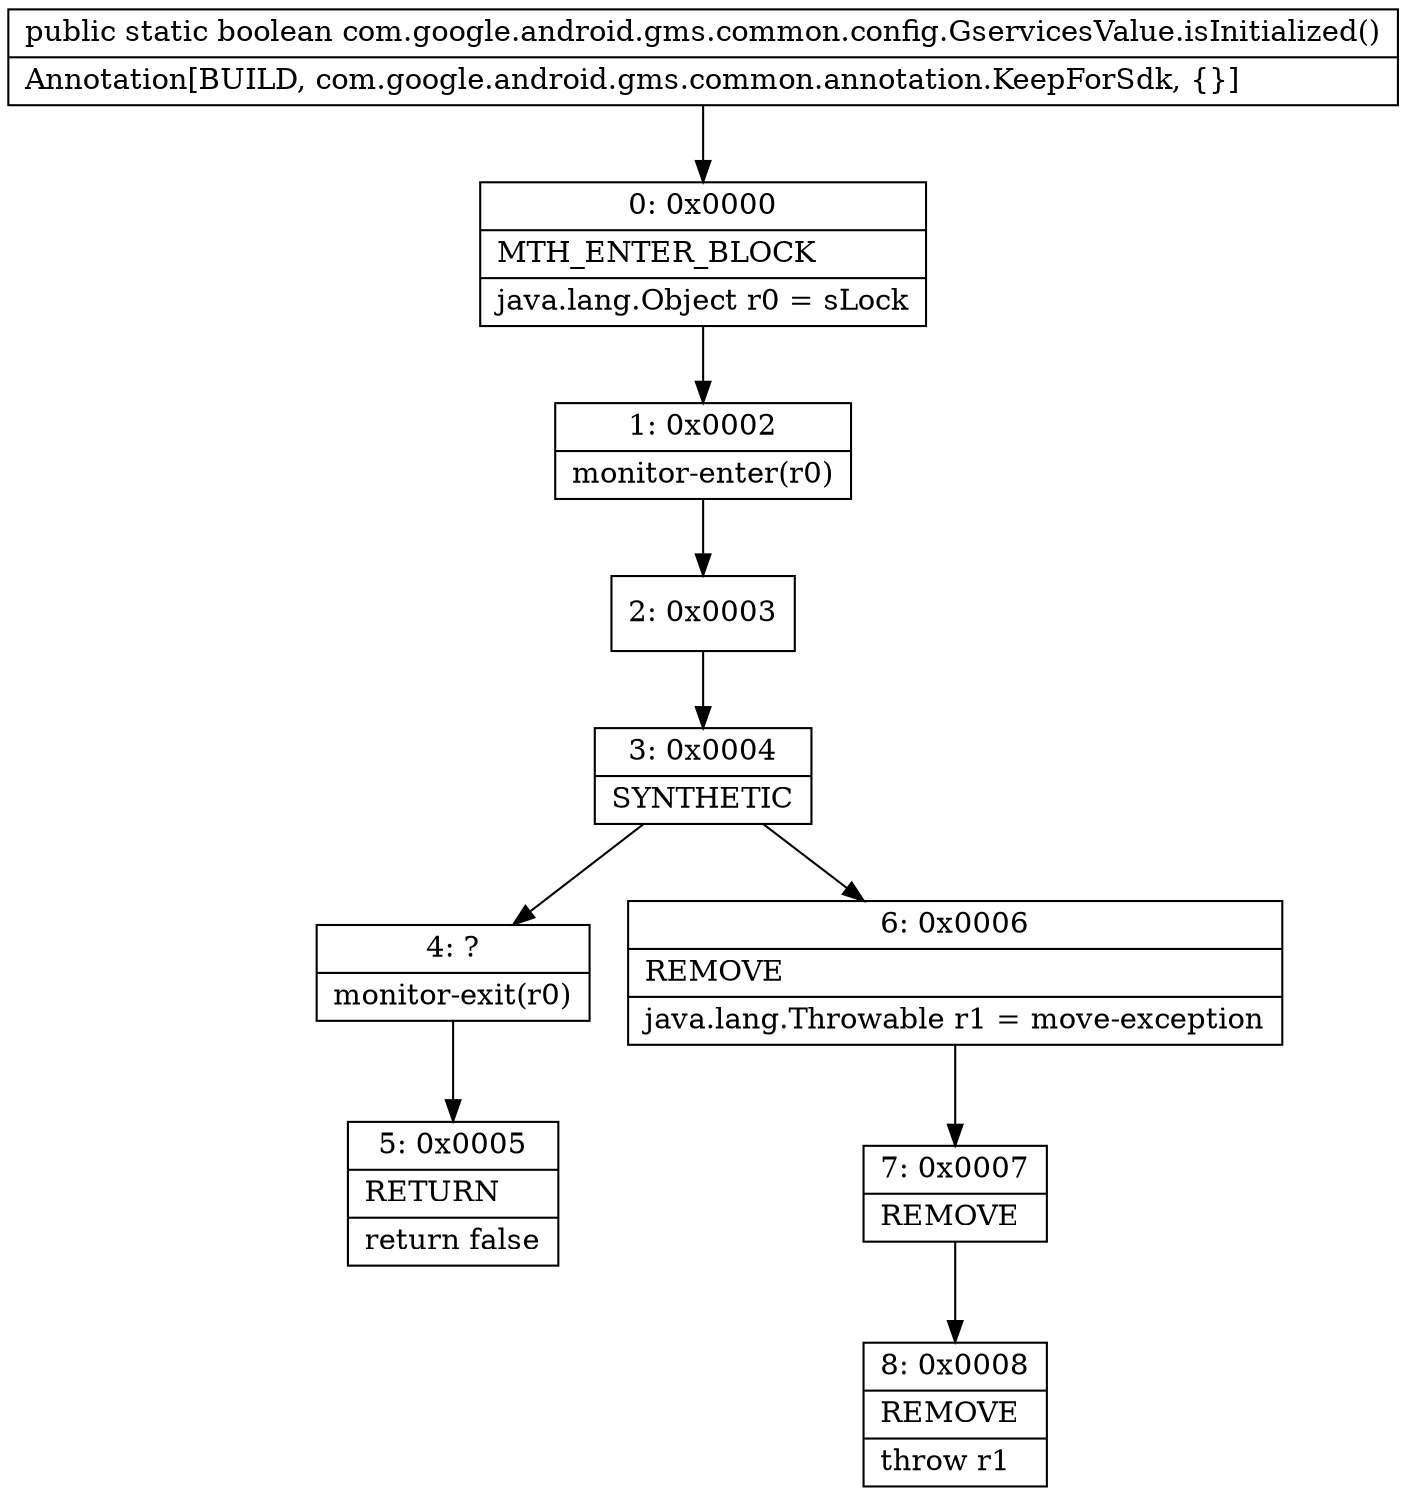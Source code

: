 digraph "CFG forcom.google.android.gms.common.config.GservicesValue.isInitialized()Z" {
Node_0 [shape=record,label="{0\:\ 0x0000|MTH_ENTER_BLOCK\l|java.lang.Object r0 = sLock\l}"];
Node_1 [shape=record,label="{1\:\ 0x0002|monitor\-enter(r0)\l}"];
Node_2 [shape=record,label="{2\:\ 0x0003}"];
Node_3 [shape=record,label="{3\:\ 0x0004|SYNTHETIC\l}"];
Node_4 [shape=record,label="{4\:\ ?|monitor\-exit(r0)\l}"];
Node_5 [shape=record,label="{5\:\ 0x0005|RETURN\l|return false\l}"];
Node_6 [shape=record,label="{6\:\ 0x0006|REMOVE\l|java.lang.Throwable r1 = move\-exception\l}"];
Node_7 [shape=record,label="{7\:\ 0x0007|REMOVE\l}"];
Node_8 [shape=record,label="{8\:\ 0x0008|REMOVE\l|throw r1\l}"];
MethodNode[shape=record,label="{public static boolean com.google.android.gms.common.config.GservicesValue.isInitialized()  | Annotation[BUILD, com.google.android.gms.common.annotation.KeepForSdk, \{\}]\l}"];
MethodNode -> Node_0;
Node_0 -> Node_1;
Node_1 -> Node_2;
Node_2 -> Node_3;
Node_3 -> Node_4;
Node_3 -> Node_6;
Node_4 -> Node_5;
Node_6 -> Node_7;
Node_7 -> Node_8;
}

